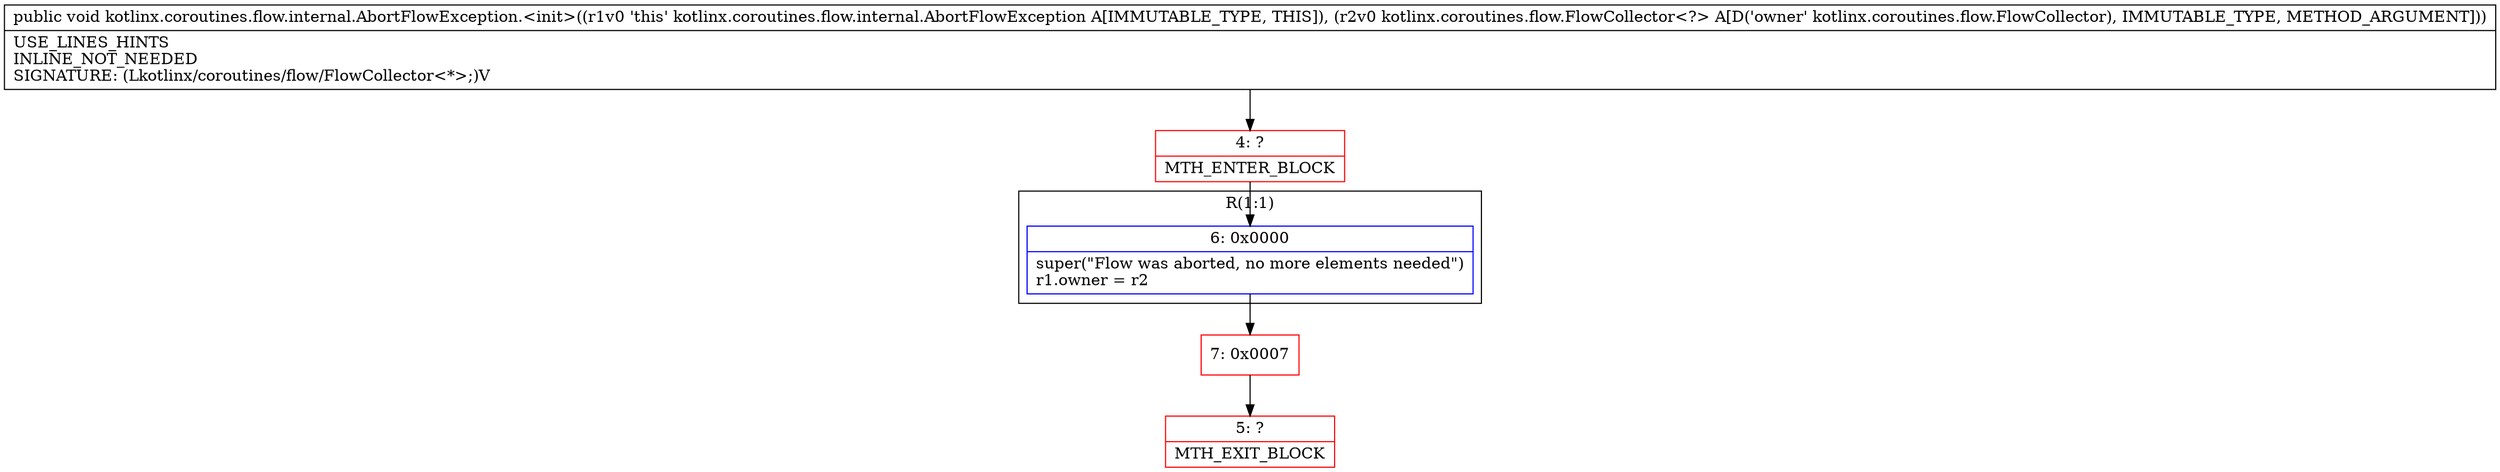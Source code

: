 digraph "CFG forkotlinx.coroutines.flow.internal.AbortFlowException.\<init\>(Lkotlinx\/coroutines\/flow\/FlowCollector;)V" {
subgraph cluster_Region_839098674 {
label = "R(1:1)";
node [shape=record,color=blue];
Node_6 [shape=record,label="{6\:\ 0x0000|super(\"Flow was aborted, no more elements needed\")\lr1.owner = r2\l}"];
}
Node_4 [shape=record,color=red,label="{4\:\ ?|MTH_ENTER_BLOCK\l}"];
Node_7 [shape=record,color=red,label="{7\:\ 0x0007}"];
Node_5 [shape=record,color=red,label="{5\:\ ?|MTH_EXIT_BLOCK\l}"];
MethodNode[shape=record,label="{public void kotlinx.coroutines.flow.internal.AbortFlowException.\<init\>((r1v0 'this' kotlinx.coroutines.flow.internal.AbortFlowException A[IMMUTABLE_TYPE, THIS]), (r2v0 kotlinx.coroutines.flow.FlowCollector\<?\> A[D('owner' kotlinx.coroutines.flow.FlowCollector), IMMUTABLE_TYPE, METHOD_ARGUMENT]))  | USE_LINES_HINTS\lINLINE_NOT_NEEDED\lSIGNATURE: (Lkotlinx\/coroutines\/flow\/FlowCollector\<*\>;)V\l}"];
MethodNode -> Node_4;Node_6 -> Node_7;
Node_4 -> Node_6;
Node_7 -> Node_5;
}

